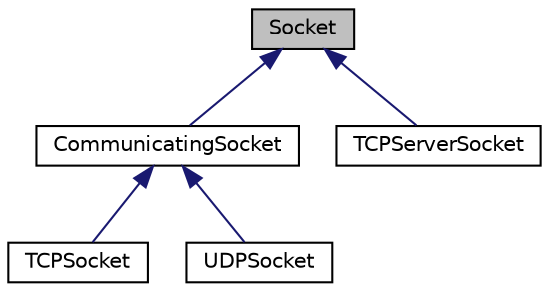 digraph "Socket"
{
 // LATEX_PDF_SIZE
  edge [fontname="Helvetica",fontsize="10",labelfontname="Helvetica",labelfontsize="10"];
  node [fontname="Helvetica",fontsize="10",shape=record];
  Node1 [label="Socket",height=0.2,width=0.4,color="black", fillcolor="grey75", style="filled", fontcolor="black",tooltip=" "];
  Node1 -> Node2 [dir="back",color="midnightblue",fontsize="10",style="solid",fontname="Helvetica"];
  Node2 [label="CommunicatingSocket",height=0.2,width=0.4,color="black", fillcolor="white", style="filled",URL="$class_communicating_socket.html",tooltip=" "];
  Node2 -> Node3 [dir="back",color="midnightblue",fontsize="10",style="solid",fontname="Helvetica"];
  Node3 [label="TCPSocket",height=0.2,width=0.4,color="black", fillcolor="white", style="filled",URL="$class_t_c_p_socket.html",tooltip=" "];
  Node2 -> Node4 [dir="back",color="midnightblue",fontsize="10",style="solid",fontname="Helvetica"];
  Node4 [label="UDPSocket",height=0.2,width=0.4,color="black", fillcolor="white", style="filled",URL="$class_u_d_p_socket.html",tooltip=" "];
  Node1 -> Node5 [dir="back",color="midnightblue",fontsize="10",style="solid",fontname="Helvetica"];
  Node5 [label="TCPServerSocket",height=0.2,width=0.4,color="black", fillcolor="white", style="filled",URL="$class_t_c_p_server_socket.html",tooltip=" "];
}
